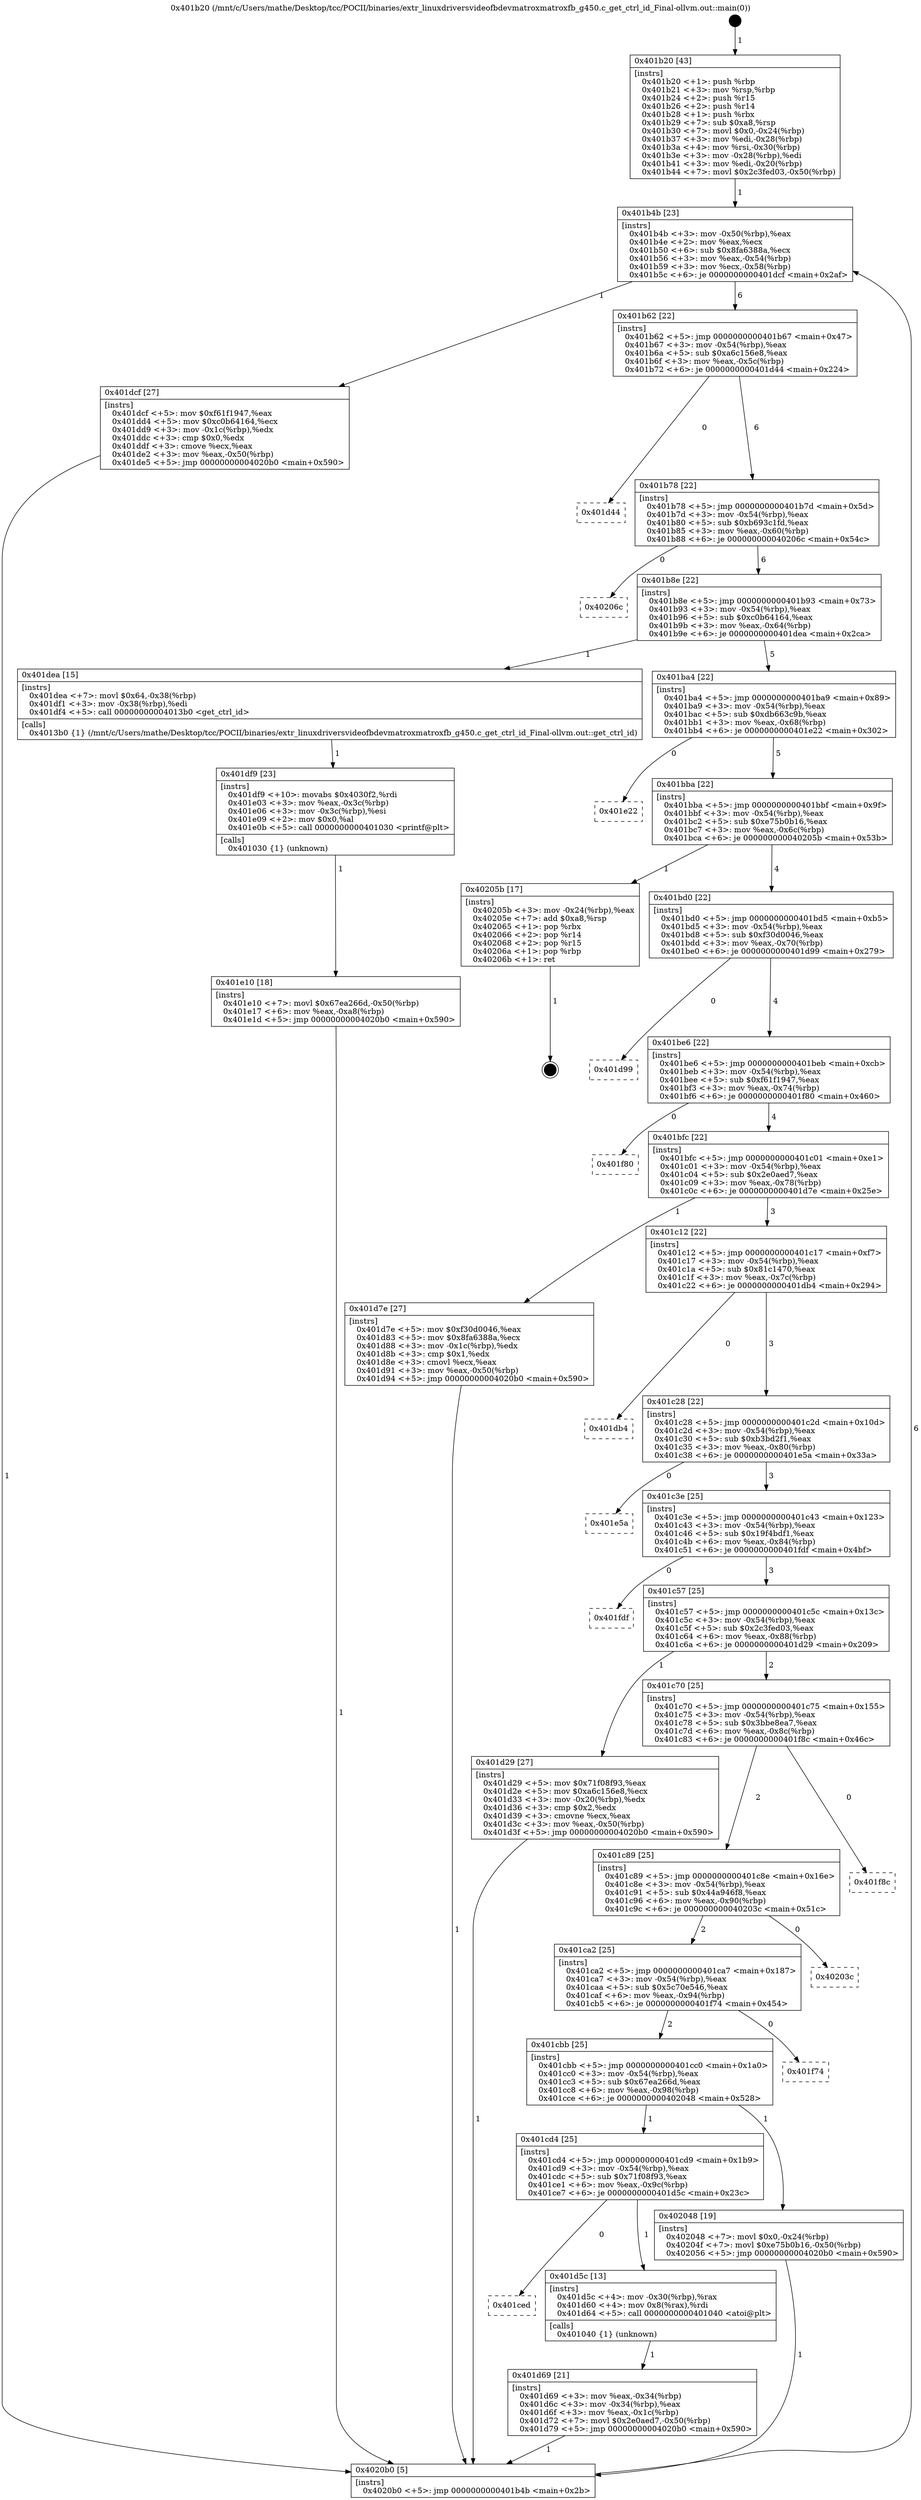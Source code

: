 digraph "0x401b20" {
  label = "0x401b20 (/mnt/c/Users/mathe/Desktop/tcc/POCII/binaries/extr_linuxdriversvideofbdevmatroxmatroxfb_g450.c_get_ctrl_id_Final-ollvm.out::main(0))"
  labelloc = "t"
  node[shape=record]

  Entry [label="",width=0.3,height=0.3,shape=circle,fillcolor=black,style=filled]
  "0x401b4b" [label="{
     0x401b4b [23]\l
     | [instrs]\l
     &nbsp;&nbsp;0x401b4b \<+3\>: mov -0x50(%rbp),%eax\l
     &nbsp;&nbsp;0x401b4e \<+2\>: mov %eax,%ecx\l
     &nbsp;&nbsp;0x401b50 \<+6\>: sub $0x8fa6388a,%ecx\l
     &nbsp;&nbsp;0x401b56 \<+3\>: mov %eax,-0x54(%rbp)\l
     &nbsp;&nbsp;0x401b59 \<+3\>: mov %ecx,-0x58(%rbp)\l
     &nbsp;&nbsp;0x401b5c \<+6\>: je 0000000000401dcf \<main+0x2af\>\l
  }"]
  "0x401dcf" [label="{
     0x401dcf [27]\l
     | [instrs]\l
     &nbsp;&nbsp;0x401dcf \<+5\>: mov $0xf61f1947,%eax\l
     &nbsp;&nbsp;0x401dd4 \<+5\>: mov $0xc0b64164,%ecx\l
     &nbsp;&nbsp;0x401dd9 \<+3\>: mov -0x1c(%rbp),%edx\l
     &nbsp;&nbsp;0x401ddc \<+3\>: cmp $0x0,%edx\l
     &nbsp;&nbsp;0x401ddf \<+3\>: cmove %ecx,%eax\l
     &nbsp;&nbsp;0x401de2 \<+3\>: mov %eax,-0x50(%rbp)\l
     &nbsp;&nbsp;0x401de5 \<+5\>: jmp 00000000004020b0 \<main+0x590\>\l
  }"]
  "0x401b62" [label="{
     0x401b62 [22]\l
     | [instrs]\l
     &nbsp;&nbsp;0x401b62 \<+5\>: jmp 0000000000401b67 \<main+0x47\>\l
     &nbsp;&nbsp;0x401b67 \<+3\>: mov -0x54(%rbp),%eax\l
     &nbsp;&nbsp;0x401b6a \<+5\>: sub $0xa6c156e8,%eax\l
     &nbsp;&nbsp;0x401b6f \<+3\>: mov %eax,-0x5c(%rbp)\l
     &nbsp;&nbsp;0x401b72 \<+6\>: je 0000000000401d44 \<main+0x224\>\l
  }"]
  Exit [label="",width=0.3,height=0.3,shape=circle,fillcolor=black,style=filled,peripheries=2]
  "0x401d44" [label="{
     0x401d44\l
  }", style=dashed]
  "0x401b78" [label="{
     0x401b78 [22]\l
     | [instrs]\l
     &nbsp;&nbsp;0x401b78 \<+5\>: jmp 0000000000401b7d \<main+0x5d\>\l
     &nbsp;&nbsp;0x401b7d \<+3\>: mov -0x54(%rbp),%eax\l
     &nbsp;&nbsp;0x401b80 \<+5\>: sub $0xb693c1fd,%eax\l
     &nbsp;&nbsp;0x401b85 \<+3\>: mov %eax,-0x60(%rbp)\l
     &nbsp;&nbsp;0x401b88 \<+6\>: je 000000000040206c \<main+0x54c\>\l
  }"]
  "0x401e10" [label="{
     0x401e10 [18]\l
     | [instrs]\l
     &nbsp;&nbsp;0x401e10 \<+7\>: movl $0x67ea266d,-0x50(%rbp)\l
     &nbsp;&nbsp;0x401e17 \<+6\>: mov %eax,-0xa8(%rbp)\l
     &nbsp;&nbsp;0x401e1d \<+5\>: jmp 00000000004020b0 \<main+0x590\>\l
  }"]
  "0x40206c" [label="{
     0x40206c\l
  }", style=dashed]
  "0x401b8e" [label="{
     0x401b8e [22]\l
     | [instrs]\l
     &nbsp;&nbsp;0x401b8e \<+5\>: jmp 0000000000401b93 \<main+0x73\>\l
     &nbsp;&nbsp;0x401b93 \<+3\>: mov -0x54(%rbp),%eax\l
     &nbsp;&nbsp;0x401b96 \<+5\>: sub $0xc0b64164,%eax\l
     &nbsp;&nbsp;0x401b9b \<+3\>: mov %eax,-0x64(%rbp)\l
     &nbsp;&nbsp;0x401b9e \<+6\>: je 0000000000401dea \<main+0x2ca\>\l
  }"]
  "0x401df9" [label="{
     0x401df9 [23]\l
     | [instrs]\l
     &nbsp;&nbsp;0x401df9 \<+10\>: movabs $0x4030f2,%rdi\l
     &nbsp;&nbsp;0x401e03 \<+3\>: mov %eax,-0x3c(%rbp)\l
     &nbsp;&nbsp;0x401e06 \<+3\>: mov -0x3c(%rbp),%esi\l
     &nbsp;&nbsp;0x401e09 \<+2\>: mov $0x0,%al\l
     &nbsp;&nbsp;0x401e0b \<+5\>: call 0000000000401030 \<printf@plt\>\l
     | [calls]\l
     &nbsp;&nbsp;0x401030 \{1\} (unknown)\l
  }"]
  "0x401dea" [label="{
     0x401dea [15]\l
     | [instrs]\l
     &nbsp;&nbsp;0x401dea \<+7\>: movl $0x64,-0x38(%rbp)\l
     &nbsp;&nbsp;0x401df1 \<+3\>: mov -0x38(%rbp),%edi\l
     &nbsp;&nbsp;0x401df4 \<+5\>: call 00000000004013b0 \<get_ctrl_id\>\l
     | [calls]\l
     &nbsp;&nbsp;0x4013b0 \{1\} (/mnt/c/Users/mathe/Desktop/tcc/POCII/binaries/extr_linuxdriversvideofbdevmatroxmatroxfb_g450.c_get_ctrl_id_Final-ollvm.out::get_ctrl_id)\l
  }"]
  "0x401ba4" [label="{
     0x401ba4 [22]\l
     | [instrs]\l
     &nbsp;&nbsp;0x401ba4 \<+5\>: jmp 0000000000401ba9 \<main+0x89\>\l
     &nbsp;&nbsp;0x401ba9 \<+3\>: mov -0x54(%rbp),%eax\l
     &nbsp;&nbsp;0x401bac \<+5\>: sub $0xdb663c9b,%eax\l
     &nbsp;&nbsp;0x401bb1 \<+3\>: mov %eax,-0x68(%rbp)\l
     &nbsp;&nbsp;0x401bb4 \<+6\>: je 0000000000401e22 \<main+0x302\>\l
  }"]
  "0x401d69" [label="{
     0x401d69 [21]\l
     | [instrs]\l
     &nbsp;&nbsp;0x401d69 \<+3\>: mov %eax,-0x34(%rbp)\l
     &nbsp;&nbsp;0x401d6c \<+3\>: mov -0x34(%rbp),%eax\l
     &nbsp;&nbsp;0x401d6f \<+3\>: mov %eax,-0x1c(%rbp)\l
     &nbsp;&nbsp;0x401d72 \<+7\>: movl $0x2e0aed7,-0x50(%rbp)\l
     &nbsp;&nbsp;0x401d79 \<+5\>: jmp 00000000004020b0 \<main+0x590\>\l
  }"]
  "0x401e22" [label="{
     0x401e22\l
  }", style=dashed]
  "0x401bba" [label="{
     0x401bba [22]\l
     | [instrs]\l
     &nbsp;&nbsp;0x401bba \<+5\>: jmp 0000000000401bbf \<main+0x9f\>\l
     &nbsp;&nbsp;0x401bbf \<+3\>: mov -0x54(%rbp),%eax\l
     &nbsp;&nbsp;0x401bc2 \<+5\>: sub $0xe75b0b16,%eax\l
     &nbsp;&nbsp;0x401bc7 \<+3\>: mov %eax,-0x6c(%rbp)\l
     &nbsp;&nbsp;0x401bca \<+6\>: je 000000000040205b \<main+0x53b\>\l
  }"]
  "0x401ced" [label="{
     0x401ced\l
  }", style=dashed]
  "0x40205b" [label="{
     0x40205b [17]\l
     | [instrs]\l
     &nbsp;&nbsp;0x40205b \<+3\>: mov -0x24(%rbp),%eax\l
     &nbsp;&nbsp;0x40205e \<+7\>: add $0xa8,%rsp\l
     &nbsp;&nbsp;0x402065 \<+1\>: pop %rbx\l
     &nbsp;&nbsp;0x402066 \<+2\>: pop %r14\l
     &nbsp;&nbsp;0x402068 \<+2\>: pop %r15\l
     &nbsp;&nbsp;0x40206a \<+1\>: pop %rbp\l
     &nbsp;&nbsp;0x40206b \<+1\>: ret\l
  }"]
  "0x401bd0" [label="{
     0x401bd0 [22]\l
     | [instrs]\l
     &nbsp;&nbsp;0x401bd0 \<+5\>: jmp 0000000000401bd5 \<main+0xb5\>\l
     &nbsp;&nbsp;0x401bd5 \<+3\>: mov -0x54(%rbp),%eax\l
     &nbsp;&nbsp;0x401bd8 \<+5\>: sub $0xf30d0046,%eax\l
     &nbsp;&nbsp;0x401bdd \<+3\>: mov %eax,-0x70(%rbp)\l
     &nbsp;&nbsp;0x401be0 \<+6\>: je 0000000000401d99 \<main+0x279\>\l
  }"]
  "0x401d5c" [label="{
     0x401d5c [13]\l
     | [instrs]\l
     &nbsp;&nbsp;0x401d5c \<+4\>: mov -0x30(%rbp),%rax\l
     &nbsp;&nbsp;0x401d60 \<+4\>: mov 0x8(%rax),%rdi\l
     &nbsp;&nbsp;0x401d64 \<+5\>: call 0000000000401040 \<atoi@plt\>\l
     | [calls]\l
     &nbsp;&nbsp;0x401040 \{1\} (unknown)\l
  }"]
  "0x401d99" [label="{
     0x401d99\l
  }", style=dashed]
  "0x401be6" [label="{
     0x401be6 [22]\l
     | [instrs]\l
     &nbsp;&nbsp;0x401be6 \<+5\>: jmp 0000000000401beb \<main+0xcb\>\l
     &nbsp;&nbsp;0x401beb \<+3\>: mov -0x54(%rbp),%eax\l
     &nbsp;&nbsp;0x401bee \<+5\>: sub $0xf61f1947,%eax\l
     &nbsp;&nbsp;0x401bf3 \<+3\>: mov %eax,-0x74(%rbp)\l
     &nbsp;&nbsp;0x401bf6 \<+6\>: je 0000000000401f80 \<main+0x460\>\l
  }"]
  "0x401cd4" [label="{
     0x401cd4 [25]\l
     | [instrs]\l
     &nbsp;&nbsp;0x401cd4 \<+5\>: jmp 0000000000401cd9 \<main+0x1b9\>\l
     &nbsp;&nbsp;0x401cd9 \<+3\>: mov -0x54(%rbp),%eax\l
     &nbsp;&nbsp;0x401cdc \<+5\>: sub $0x71f08f93,%eax\l
     &nbsp;&nbsp;0x401ce1 \<+6\>: mov %eax,-0x9c(%rbp)\l
     &nbsp;&nbsp;0x401ce7 \<+6\>: je 0000000000401d5c \<main+0x23c\>\l
  }"]
  "0x401f80" [label="{
     0x401f80\l
  }", style=dashed]
  "0x401bfc" [label="{
     0x401bfc [22]\l
     | [instrs]\l
     &nbsp;&nbsp;0x401bfc \<+5\>: jmp 0000000000401c01 \<main+0xe1\>\l
     &nbsp;&nbsp;0x401c01 \<+3\>: mov -0x54(%rbp),%eax\l
     &nbsp;&nbsp;0x401c04 \<+5\>: sub $0x2e0aed7,%eax\l
     &nbsp;&nbsp;0x401c09 \<+3\>: mov %eax,-0x78(%rbp)\l
     &nbsp;&nbsp;0x401c0c \<+6\>: je 0000000000401d7e \<main+0x25e\>\l
  }"]
  "0x402048" [label="{
     0x402048 [19]\l
     | [instrs]\l
     &nbsp;&nbsp;0x402048 \<+7\>: movl $0x0,-0x24(%rbp)\l
     &nbsp;&nbsp;0x40204f \<+7\>: movl $0xe75b0b16,-0x50(%rbp)\l
     &nbsp;&nbsp;0x402056 \<+5\>: jmp 00000000004020b0 \<main+0x590\>\l
  }"]
  "0x401d7e" [label="{
     0x401d7e [27]\l
     | [instrs]\l
     &nbsp;&nbsp;0x401d7e \<+5\>: mov $0xf30d0046,%eax\l
     &nbsp;&nbsp;0x401d83 \<+5\>: mov $0x8fa6388a,%ecx\l
     &nbsp;&nbsp;0x401d88 \<+3\>: mov -0x1c(%rbp),%edx\l
     &nbsp;&nbsp;0x401d8b \<+3\>: cmp $0x1,%edx\l
     &nbsp;&nbsp;0x401d8e \<+3\>: cmovl %ecx,%eax\l
     &nbsp;&nbsp;0x401d91 \<+3\>: mov %eax,-0x50(%rbp)\l
     &nbsp;&nbsp;0x401d94 \<+5\>: jmp 00000000004020b0 \<main+0x590\>\l
  }"]
  "0x401c12" [label="{
     0x401c12 [22]\l
     | [instrs]\l
     &nbsp;&nbsp;0x401c12 \<+5\>: jmp 0000000000401c17 \<main+0xf7\>\l
     &nbsp;&nbsp;0x401c17 \<+3\>: mov -0x54(%rbp),%eax\l
     &nbsp;&nbsp;0x401c1a \<+5\>: sub $0x81c1470,%eax\l
     &nbsp;&nbsp;0x401c1f \<+3\>: mov %eax,-0x7c(%rbp)\l
     &nbsp;&nbsp;0x401c22 \<+6\>: je 0000000000401db4 \<main+0x294\>\l
  }"]
  "0x401cbb" [label="{
     0x401cbb [25]\l
     | [instrs]\l
     &nbsp;&nbsp;0x401cbb \<+5\>: jmp 0000000000401cc0 \<main+0x1a0\>\l
     &nbsp;&nbsp;0x401cc0 \<+3\>: mov -0x54(%rbp),%eax\l
     &nbsp;&nbsp;0x401cc3 \<+5\>: sub $0x67ea266d,%eax\l
     &nbsp;&nbsp;0x401cc8 \<+6\>: mov %eax,-0x98(%rbp)\l
     &nbsp;&nbsp;0x401cce \<+6\>: je 0000000000402048 \<main+0x528\>\l
  }"]
  "0x401db4" [label="{
     0x401db4\l
  }", style=dashed]
  "0x401c28" [label="{
     0x401c28 [22]\l
     | [instrs]\l
     &nbsp;&nbsp;0x401c28 \<+5\>: jmp 0000000000401c2d \<main+0x10d\>\l
     &nbsp;&nbsp;0x401c2d \<+3\>: mov -0x54(%rbp),%eax\l
     &nbsp;&nbsp;0x401c30 \<+5\>: sub $0xb3bd2f1,%eax\l
     &nbsp;&nbsp;0x401c35 \<+3\>: mov %eax,-0x80(%rbp)\l
     &nbsp;&nbsp;0x401c38 \<+6\>: je 0000000000401e5a \<main+0x33a\>\l
  }"]
  "0x401f74" [label="{
     0x401f74\l
  }", style=dashed]
  "0x401e5a" [label="{
     0x401e5a\l
  }", style=dashed]
  "0x401c3e" [label="{
     0x401c3e [25]\l
     | [instrs]\l
     &nbsp;&nbsp;0x401c3e \<+5\>: jmp 0000000000401c43 \<main+0x123\>\l
     &nbsp;&nbsp;0x401c43 \<+3\>: mov -0x54(%rbp),%eax\l
     &nbsp;&nbsp;0x401c46 \<+5\>: sub $0x19f4bdf1,%eax\l
     &nbsp;&nbsp;0x401c4b \<+6\>: mov %eax,-0x84(%rbp)\l
     &nbsp;&nbsp;0x401c51 \<+6\>: je 0000000000401fdf \<main+0x4bf\>\l
  }"]
  "0x401ca2" [label="{
     0x401ca2 [25]\l
     | [instrs]\l
     &nbsp;&nbsp;0x401ca2 \<+5\>: jmp 0000000000401ca7 \<main+0x187\>\l
     &nbsp;&nbsp;0x401ca7 \<+3\>: mov -0x54(%rbp),%eax\l
     &nbsp;&nbsp;0x401caa \<+5\>: sub $0x5c70e546,%eax\l
     &nbsp;&nbsp;0x401caf \<+6\>: mov %eax,-0x94(%rbp)\l
     &nbsp;&nbsp;0x401cb5 \<+6\>: je 0000000000401f74 \<main+0x454\>\l
  }"]
  "0x401fdf" [label="{
     0x401fdf\l
  }", style=dashed]
  "0x401c57" [label="{
     0x401c57 [25]\l
     | [instrs]\l
     &nbsp;&nbsp;0x401c57 \<+5\>: jmp 0000000000401c5c \<main+0x13c\>\l
     &nbsp;&nbsp;0x401c5c \<+3\>: mov -0x54(%rbp),%eax\l
     &nbsp;&nbsp;0x401c5f \<+5\>: sub $0x2c3fed03,%eax\l
     &nbsp;&nbsp;0x401c64 \<+6\>: mov %eax,-0x88(%rbp)\l
     &nbsp;&nbsp;0x401c6a \<+6\>: je 0000000000401d29 \<main+0x209\>\l
  }"]
  "0x40203c" [label="{
     0x40203c\l
  }", style=dashed]
  "0x401d29" [label="{
     0x401d29 [27]\l
     | [instrs]\l
     &nbsp;&nbsp;0x401d29 \<+5\>: mov $0x71f08f93,%eax\l
     &nbsp;&nbsp;0x401d2e \<+5\>: mov $0xa6c156e8,%ecx\l
     &nbsp;&nbsp;0x401d33 \<+3\>: mov -0x20(%rbp),%edx\l
     &nbsp;&nbsp;0x401d36 \<+3\>: cmp $0x2,%edx\l
     &nbsp;&nbsp;0x401d39 \<+3\>: cmovne %ecx,%eax\l
     &nbsp;&nbsp;0x401d3c \<+3\>: mov %eax,-0x50(%rbp)\l
     &nbsp;&nbsp;0x401d3f \<+5\>: jmp 00000000004020b0 \<main+0x590\>\l
  }"]
  "0x401c70" [label="{
     0x401c70 [25]\l
     | [instrs]\l
     &nbsp;&nbsp;0x401c70 \<+5\>: jmp 0000000000401c75 \<main+0x155\>\l
     &nbsp;&nbsp;0x401c75 \<+3\>: mov -0x54(%rbp),%eax\l
     &nbsp;&nbsp;0x401c78 \<+5\>: sub $0x3bbe8ea7,%eax\l
     &nbsp;&nbsp;0x401c7d \<+6\>: mov %eax,-0x8c(%rbp)\l
     &nbsp;&nbsp;0x401c83 \<+6\>: je 0000000000401f8c \<main+0x46c\>\l
  }"]
  "0x4020b0" [label="{
     0x4020b0 [5]\l
     | [instrs]\l
     &nbsp;&nbsp;0x4020b0 \<+5\>: jmp 0000000000401b4b \<main+0x2b\>\l
  }"]
  "0x401b20" [label="{
     0x401b20 [43]\l
     | [instrs]\l
     &nbsp;&nbsp;0x401b20 \<+1\>: push %rbp\l
     &nbsp;&nbsp;0x401b21 \<+3\>: mov %rsp,%rbp\l
     &nbsp;&nbsp;0x401b24 \<+2\>: push %r15\l
     &nbsp;&nbsp;0x401b26 \<+2\>: push %r14\l
     &nbsp;&nbsp;0x401b28 \<+1\>: push %rbx\l
     &nbsp;&nbsp;0x401b29 \<+7\>: sub $0xa8,%rsp\l
     &nbsp;&nbsp;0x401b30 \<+7\>: movl $0x0,-0x24(%rbp)\l
     &nbsp;&nbsp;0x401b37 \<+3\>: mov %edi,-0x28(%rbp)\l
     &nbsp;&nbsp;0x401b3a \<+4\>: mov %rsi,-0x30(%rbp)\l
     &nbsp;&nbsp;0x401b3e \<+3\>: mov -0x28(%rbp),%edi\l
     &nbsp;&nbsp;0x401b41 \<+3\>: mov %edi,-0x20(%rbp)\l
     &nbsp;&nbsp;0x401b44 \<+7\>: movl $0x2c3fed03,-0x50(%rbp)\l
  }"]
  "0x401c89" [label="{
     0x401c89 [25]\l
     | [instrs]\l
     &nbsp;&nbsp;0x401c89 \<+5\>: jmp 0000000000401c8e \<main+0x16e\>\l
     &nbsp;&nbsp;0x401c8e \<+3\>: mov -0x54(%rbp),%eax\l
     &nbsp;&nbsp;0x401c91 \<+5\>: sub $0x44a946f8,%eax\l
     &nbsp;&nbsp;0x401c96 \<+6\>: mov %eax,-0x90(%rbp)\l
     &nbsp;&nbsp;0x401c9c \<+6\>: je 000000000040203c \<main+0x51c\>\l
  }"]
  "0x401f8c" [label="{
     0x401f8c\l
  }", style=dashed]
  Entry -> "0x401b20" [label=" 1"]
  "0x401b4b" -> "0x401dcf" [label=" 1"]
  "0x401b4b" -> "0x401b62" [label=" 6"]
  "0x40205b" -> Exit [label=" 1"]
  "0x401b62" -> "0x401d44" [label=" 0"]
  "0x401b62" -> "0x401b78" [label=" 6"]
  "0x402048" -> "0x4020b0" [label=" 1"]
  "0x401b78" -> "0x40206c" [label=" 0"]
  "0x401b78" -> "0x401b8e" [label=" 6"]
  "0x401e10" -> "0x4020b0" [label=" 1"]
  "0x401b8e" -> "0x401dea" [label=" 1"]
  "0x401b8e" -> "0x401ba4" [label=" 5"]
  "0x401df9" -> "0x401e10" [label=" 1"]
  "0x401ba4" -> "0x401e22" [label=" 0"]
  "0x401ba4" -> "0x401bba" [label=" 5"]
  "0x401dea" -> "0x401df9" [label=" 1"]
  "0x401bba" -> "0x40205b" [label=" 1"]
  "0x401bba" -> "0x401bd0" [label=" 4"]
  "0x401dcf" -> "0x4020b0" [label=" 1"]
  "0x401bd0" -> "0x401d99" [label=" 0"]
  "0x401bd0" -> "0x401be6" [label=" 4"]
  "0x401d7e" -> "0x4020b0" [label=" 1"]
  "0x401be6" -> "0x401f80" [label=" 0"]
  "0x401be6" -> "0x401bfc" [label=" 4"]
  "0x401d5c" -> "0x401d69" [label=" 1"]
  "0x401bfc" -> "0x401d7e" [label=" 1"]
  "0x401bfc" -> "0x401c12" [label=" 3"]
  "0x401cd4" -> "0x401ced" [label=" 0"]
  "0x401c12" -> "0x401db4" [label=" 0"]
  "0x401c12" -> "0x401c28" [label=" 3"]
  "0x401d69" -> "0x4020b0" [label=" 1"]
  "0x401c28" -> "0x401e5a" [label=" 0"]
  "0x401c28" -> "0x401c3e" [label=" 3"]
  "0x401cbb" -> "0x401cd4" [label=" 1"]
  "0x401c3e" -> "0x401fdf" [label=" 0"]
  "0x401c3e" -> "0x401c57" [label=" 3"]
  "0x401cd4" -> "0x401d5c" [label=" 1"]
  "0x401c57" -> "0x401d29" [label=" 1"]
  "0x401c57" -> "0x401c70" [label=" 2"]
  "0x401d29" -> "0x4020b0" [label=" 1"]
  "0x401b20" -> "0x401b4b" [label=" 1"]
  "0x4020b0" -> "0x401b4b" [label=" 6"]
  "0x401ca2" -> "0x401cbb" [label=" 2"]
  "0x401c70" -> "0x401f8c" [label=" 0"]
  "0x401c70" -> "0x401c89" [label=" 2"]
  "0x401ca2" -> "0x401f74" [label=" 0"]
  "0x401c89" -> "0x40203c" [label=" 0"]
  "0x401c89" -> "0x401ca2" [label=" 2"]
  "0x401cbb" -> "0x402048" [label=" 1"]
}
